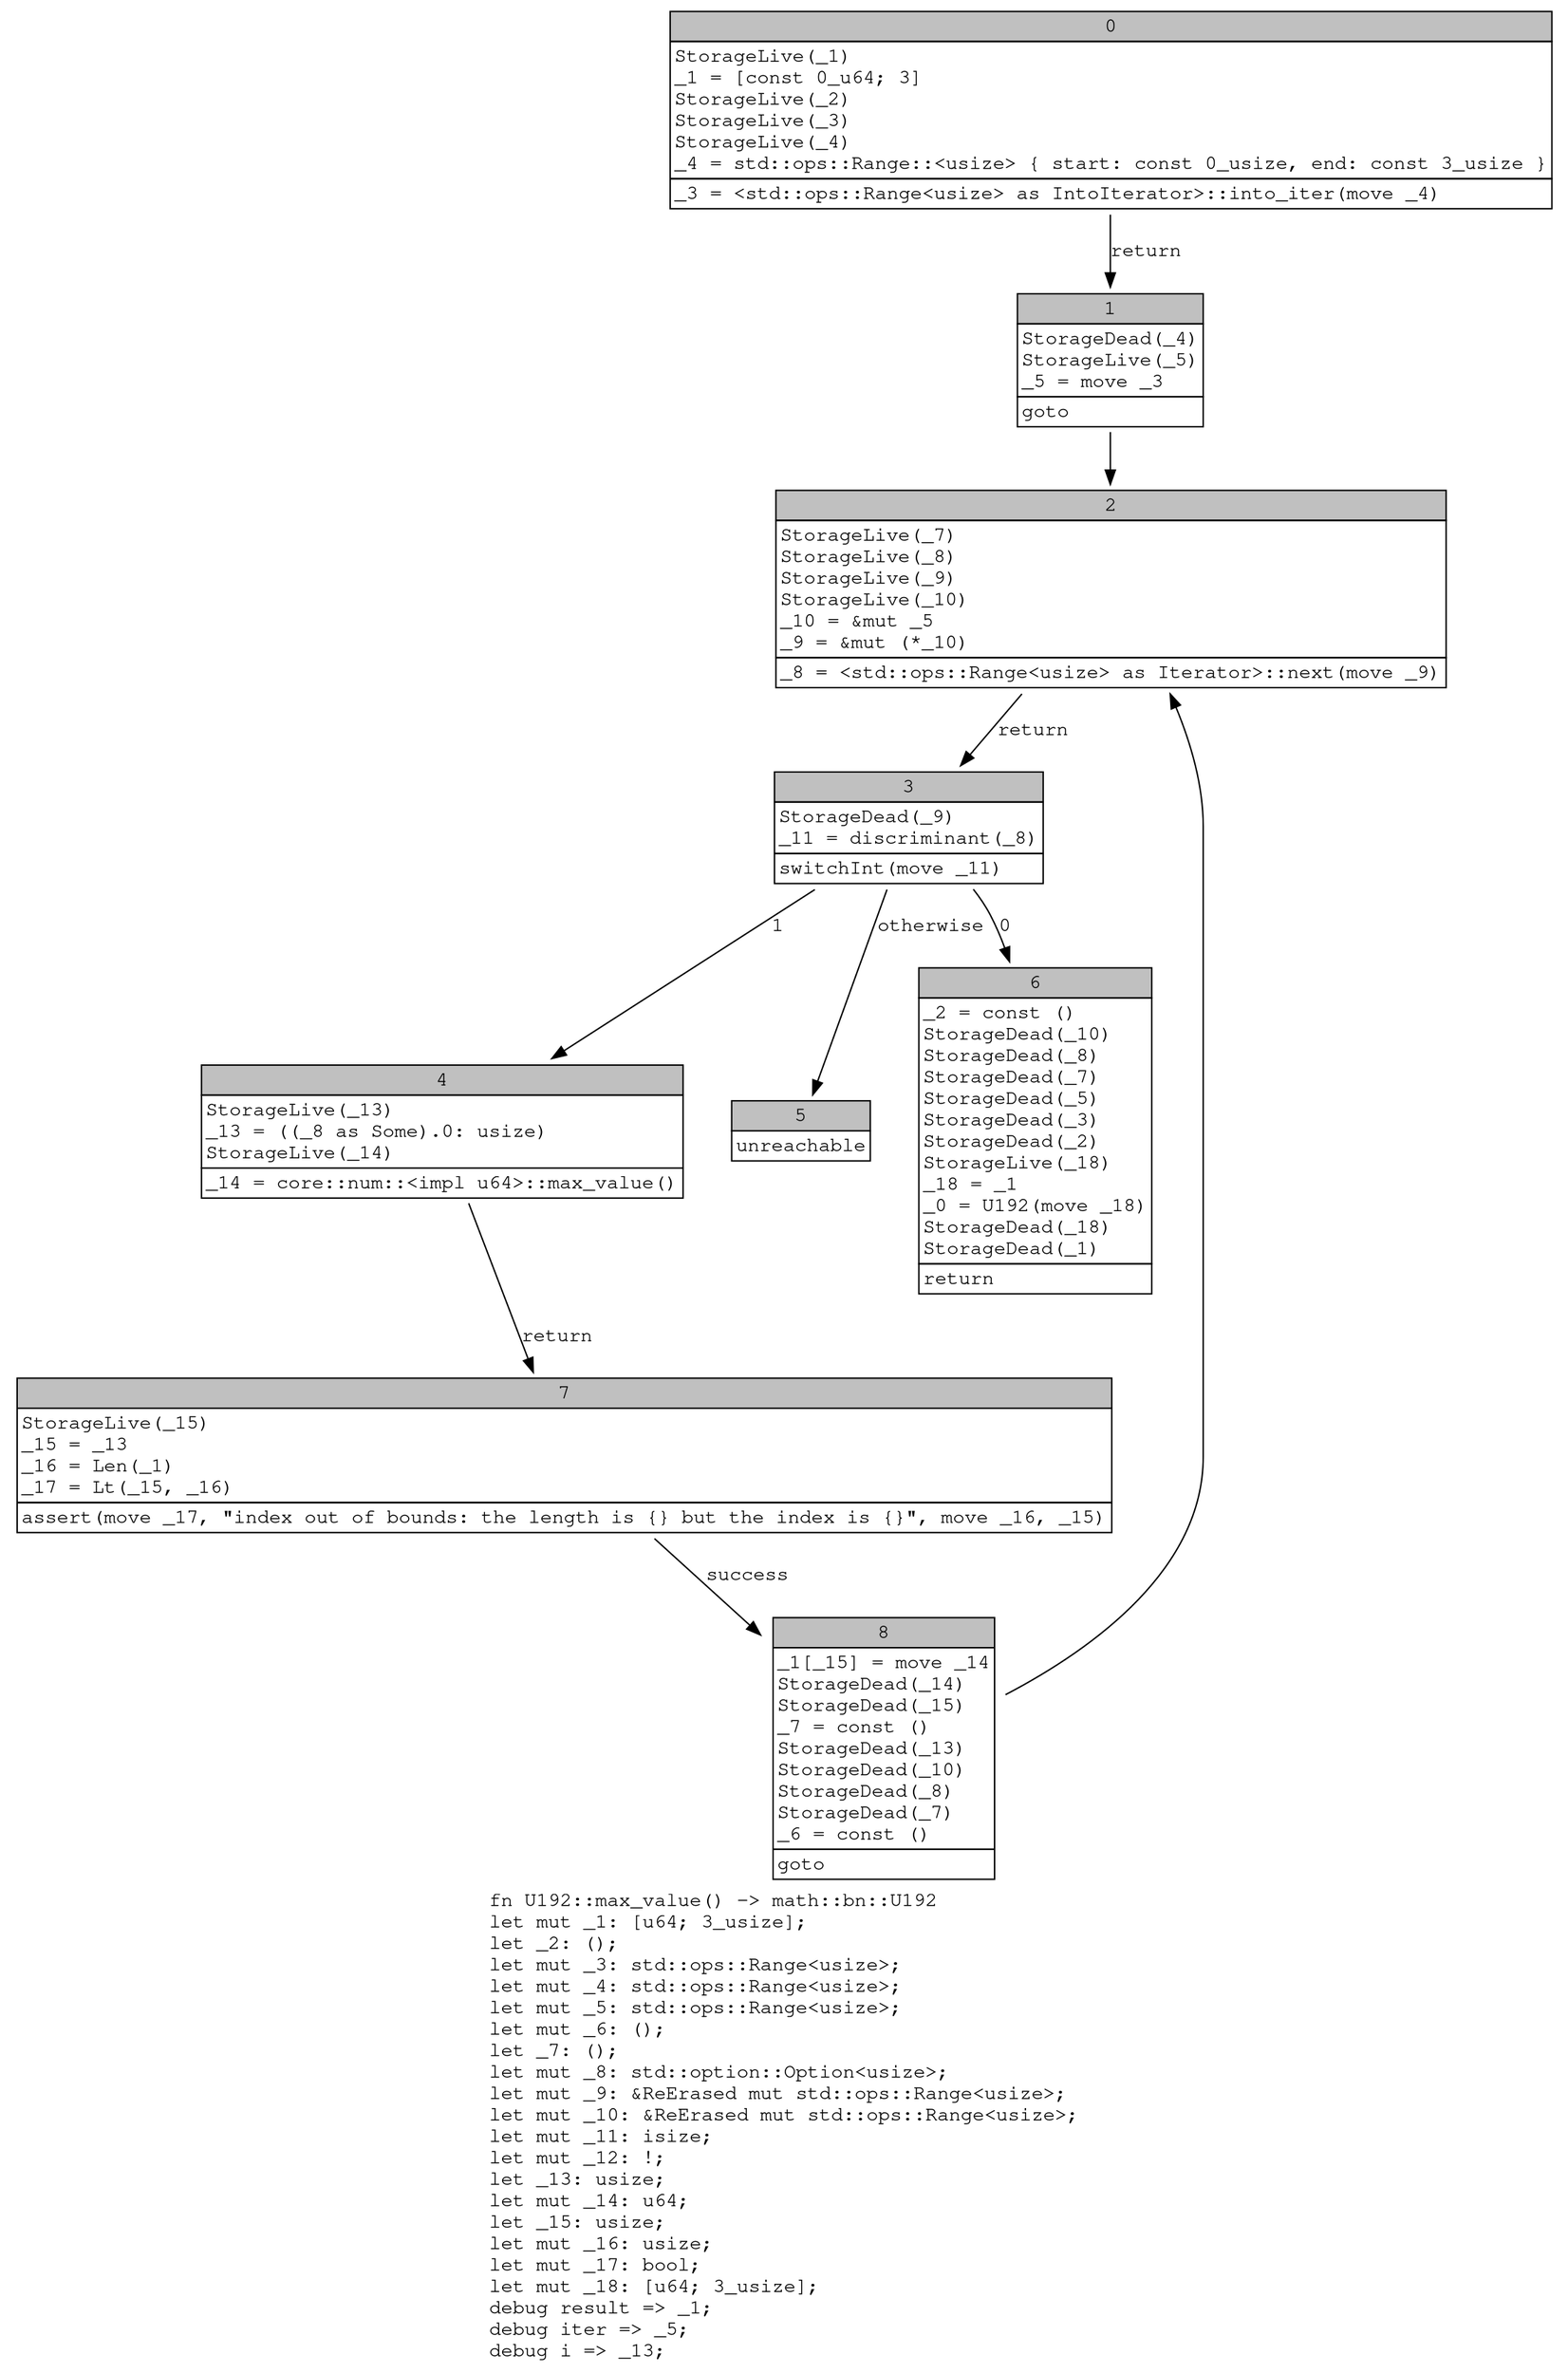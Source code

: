 digraph Mir_0_14496 {
    graph [fontname="Courier, monospace"];
    node [fontname="Courier, monospace"];
    edge [fontname="Courier, monospace"];
    label=<fn U192::max_value() -&gt; math::bn::U192<br align="left"/>let mut _1: [u64; 3_usize];<br align="left"/>let _2: ();<br align="left"/>let mut _3: std::ops::Range&lt;usize&gt;;<br align="left"/>let mut _4: std::ops::Range&lt;usize&gt;;<br align="left"/>let mut _5: std::ops::Range&lt;usize&gt;;<br align="left"/>let mut _6: ();<br align="left"/>let _7: ();<br align="left"/>let mut _8: std::option::Option&lt;usize&gt;;<br align="left"/>let mut _9: &amp;ReErased mut std::ops::Range&lt;usize&gt;;<br align="left"/>let mut _10: &amp;ReErased mut std::ops::Range&lt;usize&gt;;<br align="left"/>let mut _11: isize;<br align="left"/>let mut _12: !;<br align="left"/>let _13: usize;<br align="left"/>let mut _14: u64;<br align="left"/>let _15: usize;<br align="left"/>let mut _16: usize;<br align="left"/>let mut _17: bool;<br align="left"/>let mut _18: [u64; 3_usize];<br align="left"/>debug result =&gt; _1;<br align="left"/>debug iter =&gt; _5;<br align="left"/>debug i =&gt; _13;<br align="left"/>>;
    bb0__0_14496 [shape="none", label=<<table border="0" cellborder="1" cellspacing="0"><tr><td bgcolor="gray" align="center" colspan="1">0</td></tr><tr><td align="left" balign="left">StorageLive(_1)<br/>_1 = [const 0_u64; 3]<br/>StorageLive(_2)<br/>StorageLive(_3)<br/>StorageLive(_4)<br/>_4 = std::ops::Range::&lt;usize&gt; { start: const 0_usize, end: const 3_usize }<br/></td></tr><tr><td align="left">_3 = &lt;std::ops::Range&lt;usize&gt; as IntoIterator&gt;::into_iter(move _4)</td></tr></table>>];
    bb1__0_14496 [shape="none", label=<<table border="0" cellborder="1" cellspacing="0"><tr><td bgcolor="gray" align="center" colspan="1">1</td></tr><tr><td align="left" balign="left">StorageDead(_4)<br/>StorageLive(_5)<br/>_5 = move _3<br/></td></tr><tr><td align="left">goto</td></tr></table>>];
    bb2__0_14496 [shape="none", label=<<table border="0" cellborder="1" cellspacing="0"><tr><td bgcolor="gray" align="center" colspan="1">2</td></tr><tr><td align="left" balign="left">StorageLive(_7)<br/>StorageLive(_8)<br/>StorageLive(_9)<br/>StorageLive(_10)<br/>_10 = &amp;mut _5<br/>_9 = &amp;mut (*_10)<br/></td></tr><tr><td align="left">_8 = &lt;std::ops::Range&lt;usize&gt; as Iterator&gt;::next(move _9)</td></tr></table>>];
    bb3__0_14496 [shape="none", label=<<table border="0" cellborder="1" cellspacing="0"><tr><td bgcolor="gray" align="center" colspan="1">3</td></tr><tr><td align="left" balign="left">StorageDead(_9)<br/>_11 = discriminant(_8)<br/></td></tr><tr><td align="left">switchInt(move _11)</td></tr></table>>];
    bb4__0_14496 [shape="none", label=<<table border="0" cellborder="1" cellspacing="0"><tr><td bgcolor="gray" align="center" colspan="1">4</td></tr><tr><td align="left" balign="left">StorageLive(_13)<br/>_13 = ((_8 as Some).0: usize)<br/>StorageLive(_14)<br/></td></tr><tr><td align="left">_14 = core::num::&lt;impl u64&gt;::max_value()</td></tr></table>>];
    bb5__0_14496 [shape="none", label=<<table border="0" cellborder="1" cellspacing="0"><tr><td bgcolor="gray" align="center" colspan="1">5</td></tr><tr><td align="left">unreachable</td></tr></table>>];
    bb6__0_14496 [shape="none", label=<<table border="0" cellborder="1" cellspacing="0"><tr><td bgcolor="gray" align="center" colspan="1">6</td></tr><tr><td align="left" balign="left">_2 = const ()<br/>StorageDead(_10)<br/>StorageDead(_8)<br/>StorageDead(_7)<br/>StorageDead(_5)<br/>StorageDead(_3)<br/>StorageDead(_2)<br/>StorageLive(_18)<br/>_18 = _1<br/>_0 = U192(move _18)<br/>StorageDead(_18)<br/>StorageDead(_1)<br/></td></tr><tr><td align="left">return</td></tr></table>>];
    bb7__0_14496 [shape="none", label=<<table border="0" cellborder="1" cellspacing="0"><tr><td bgcolor="gray" align="center" colspan="1">7</td></tr><tr><td align="left" balign="left">StorageLive(_15)<br/>_15 = _13<br/>_16 = Len(_1)<br/>_17 = Lt(_15, _16)<br/></td></tr><tr><td align="left">assert(move _17, &quot;index out of bounds: the length is {} but the index is {}&quot;, move _16, _15)</td></tr></table>>];
    bb8__0_14496 [shape="none", label=<<table border="0" cellborder="1" cellspacing="0"><tr><td bgcolor="gray" align="center" colspan="1">8</td></tr><tr><td align="left" balign="left">_1[_15] = move _14<br/>StorageDead(_14)<br/>StorageDead(_15)<br/>_7 = const ()<br/>StorageDead(_13)<br/>StorageDead(_10)<br/>StorageDead(_8)<br/>StorageDead(_7)<br/>_6 = const ()<br/></td></tr><tr><td align="left">goto</td></tr></table>>];
    bb0__0_14496 -> bb1__0_14496 [label="return"];
    bb1__0_14496 -> bb2__0_14496 [label=""];
    bb2__0_14496 -> bb3__0_14496 [label="return"];
    bb3__0_14496 -> bb6__0_14496 [label="0"];
    bb3__0_14496 -> bb4__0_14496 [label="1"];
    bb3__0_14496 -> bb5__0_14496 [label="otherwise"];
    bb4__0_14496 -> bb7__0_14496 [label="return"];
    bb7__0_14496 -> bb8__0_14496 [label="success"];
    bb8__0_14496 -> bb2__0_14496 [label=""];
}
